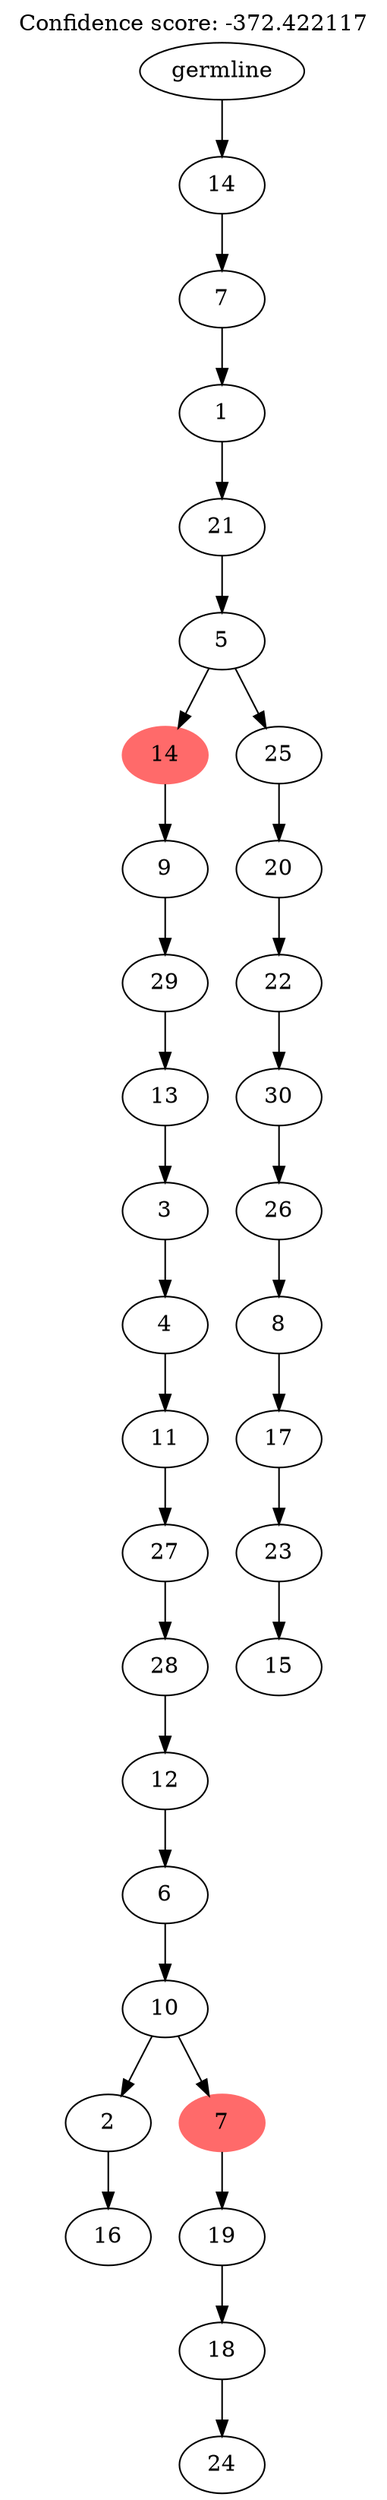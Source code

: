 digraph g {
	"31" -> "32";
	"32" [label="16"];
	"29" -> "30";
	"30" [label="24"];
	"28" -> "29";
	"29" [label="18"];
	"27" -> "28";
	"28" [label="19"];
	"26" -> "27";
	"27" [color=indianred1, style=filled, label="7"];
	"26" -> "31";
	"31" [label="2"];
	"25" -> "26";
	"26" [label="10"];
	"24" -> "25";
	"25" [label="6"];
	"23" -> "24";
	"24" [label="12"];
	"22" -> "23";
	"23" [label="28"];
	"21" -> "22";
	"22" [label="27"];
	"20" -> "21";
	"21" [label="11"];
	"19" -> "20";
	"20" [label="4"];
	"18" -> "19";
	"19" [label="3"];
	"17" -> "18";
	"18" [label="13"];
	"16" -> "17";
	"17" [label="29"];
	"15" -> "16";
	"16" [label="9"];
	"13" -> "14";
	"14" [label="15"];
	"12" -> "13";
	"13" [label="23"];
	"11" -> "12";
	"12" [label="17"];
	"10" -> "11";
	"11" [label="8"];
	"9" -> "10";
	"10" [label="26"];
	"8" -> "9";
	"9" [label="30"];
	"7" -> "8";
	"8" [label="22"];
	"6" -> "7";
	"7" [label="20"];
	"5" -> "6";
	"6" [label="25"];
	"5" -> "15";
	"15" [color=indianred1, style=filled, label="14"];
	"4" -> "5";
	"5" [label="5"];
	"3" -> "4";
	"4" [label="21"];
	"2" -> "3";
	"3" [label="1"];
	"1" -> "2";
	"2" [label="7"];
	"0" -> "1";
	"1" [label="14"];
	"0" [label="germline"];
	labelloc="t";
	label="Confidence score: -372.422117";
}
